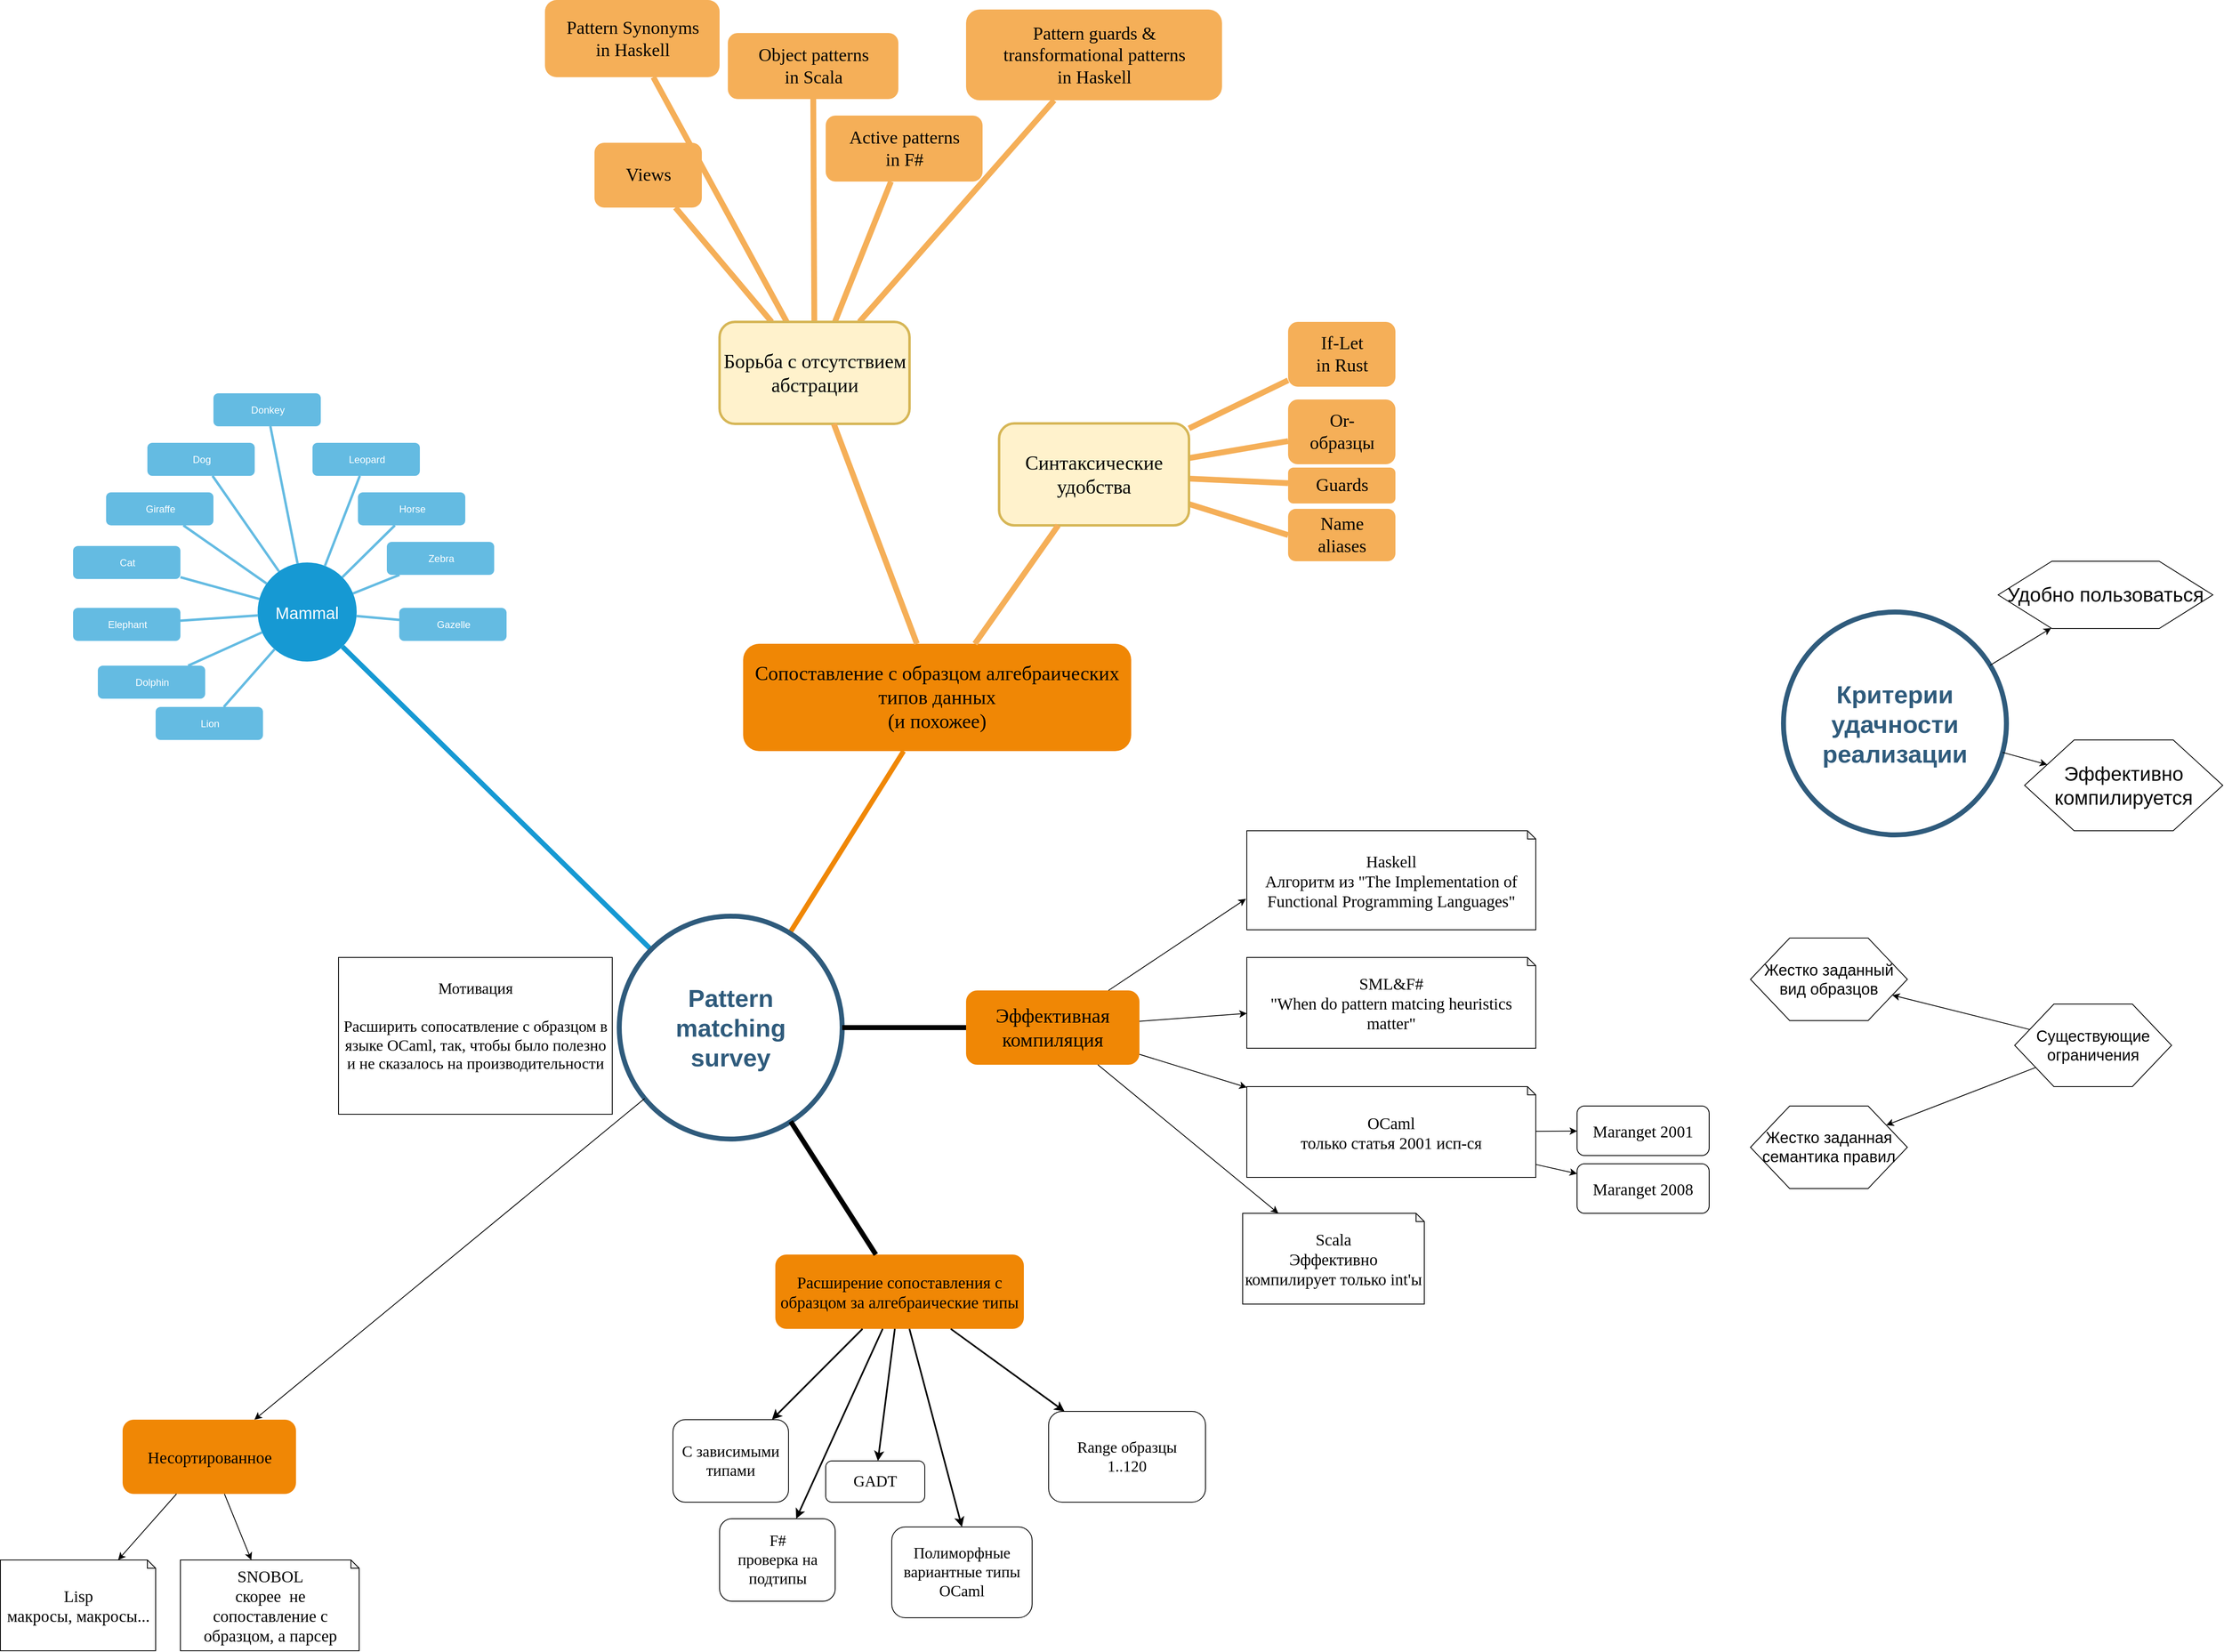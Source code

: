 <mxfile version="12.8.5" type="github">
  <diagram id="6a731a19-8d31-9384-78a2-239565b7b9f0" name="Page-1">
    <mxGraphModel dx="1177" dy="1851" grid="1" gridSize="10" guides="1" tooltips="1" connect="1" arrows="1" fold="1" page="1" pageScale="1" pageWidth="1169" pageHeight="827" background="#ffffff" math="0" shadow="0">
      <root>
        <mxCell id="0" />
        <mxCell id="1" parent="0" />
        <mxCell id="1350" value="Mammal" style="ellipse;whiteSpace=wrap;html=1;shadow=0;fontFamily=Helvetica;fontSize=20;fontColor=#FFFFFF;align=center;strokeWidth=3;fillColor=#1699D3;strokeColor=none;" parent="1" vertex="1">
          <mxGeometry x="542" y="291.5" width="120" height="120" as="geometry" />
        </mxCell>
        <mxCell id="1351" value="&lt;div style=&quot;font-size: 24px&quot;&gt;Сопоставление с образцом алгебраических типов данных&lt;br&gt;(и похожее)&lt;br&gt;&lt;/div&gt;" style="rounded=1;whiteSpace=wrap;html=1;shadow=0;fontFamily=Comic Sans MS;fontSize=24;fontColor=#000000;align=center;strokeWidth=3;fillColor=#F08705;strokeColor=none;gradientColor=none;" parent="1" vertex="1">
          <mxGeometry x="1130" y="390" width="470" height="130" as="geometry" />
        </mxCell>
        <mxCell id="1358" value="Dolphin" style="rounded=1;fillColor=#64BBE2;strokeColor=none;strokeWidth=3;shadow=0;html=1;fontColor=#FFFFFF;" parent="1" vertex="1">
          <mxGeometry x="348.5" y="416.5" width="130" height="40" as="geometry" />
        </mxCell>
        <mxCell id="1359" style="endArrow=none;strokeWidth=6;strokeColor=#1699D3;html=1;" parent="1" source="1515" target="1350" edge="1">
          <mxGeometry relative="1" as="geometry" />
        </mxCell>
        <mxCell id="1360" style="endArrow=none;strokeWidth=6;strokeColor=#f08705;html=1;" parent="1" source="1515" target="1351" edge="1">
          <mxGeometry relative="1" as="geometry" />
        </mxCell>
        <mxCell id="1367" value="Lion" style="rounded=1;fillColor=#64BBE2;strokeColor=none;strokeWidth=3;shadow=0;html=1;fontColor=#FFFFFF;" parent="1" vertex="1">
          <mxGeometry x="418.5" y="466.5" width="130" height="40" as="geometry" />
        </mxCell>
        <mxCell id="1368" value="Elephant" style="rounded=1;fillColor=#64BBE2;strokeColor=none;strokeWidth=3;shadow=0;html=1;fontColor=#FFFFFF;" parent="1" vertex="1">
          <mxGeometry x="318.5" y="346.5" width="130" height="40" as="geometry" />
        </mxCell>
        <mxCell id="1369" value="Cat" style="rounded=1;fillColor=#64BBE2;strokeColor=none;strokeWidth=3;shadow=0;html=1;fontColor=#FFFFFF;" parent="1" vertex="1">
          <mxGeometry x="318.5" y="271.5" width="130" height="40" as="geometry" />
        </mxCell>
        <mxCell id="1370" value="Giraffe" style="rounded=1;fillColor=#64BBE2;strokeColor=none;strokeWidth=3;shadow=0;html=1;fontColor=#FFFFFF;" parent="1" vertex="1">
          <mxGeometry x="358.5" y="206.5" width="130" height="40" as="geometry" />
        </mxCell>
        <mxCell id="1371" value="Dog" style="rounded=1;fillColor=#64BBE2;strokeColor=none;strokeWidth=3;shadow=0;html=1;fontColor=#FFFFFF;" parent="1" vertex="1">
          <mxGeometry x="408.5" y="146.5" width="130" height="40" as="geometry" />
        </mxCell>
        <mxCell id="1372" value="Donkey" style="rounded=1;fillColor=#64BBE2;strokeColor=none;strokeWidth=3;shadow=0;html=1;fontColor=#FFFFFF;" parent="1" vertex="1">
          <mxGeometry x="488.5" y="86.5" width="130" height="40" as="geometry" />
        </mxCell>
        <mxCell id="1373" value="Leopard" style="rounded=1;fillColor=#64BBE2;strokeColor=none;strokeWidth=3;shadow=0;html=1;fontColor=#FFFFFF;" parent="1" vertex="1">
          <mxGeometry x="608.5" y="146.5" width="130" height="40" as="geometry" />
        </mxCell>
        <mxCell id="1374" value="Horse" style="rounded=1;fillColor=#64BBE2;strokeColor=none;strokeWidth=3;shadow=0;html=1;fontColor=#FFFFFF;" parent="1" vertex="1">
          <mxGeometry x="663.5" y="206.5" width="130" height="40" as="geometry" />
        </mxCell>
        <mxCell id="1375" value="Zebra" style="rounded=1;fillColor=#64BBE2;strokeColor=none;strokeWidth=3;shadow=0;html=1;fontColor=#FFFFFF;" parent="1" vertex="1">
          <mxGeometry x="698.5" y="266.5" width="130" height="40" as="geometry" />
        </mxCell>
        <mxCell id="1376" value="Gazelle" style="rounded=1;fillColor=#64BBE2;strokeColor=none;strokeWidth=3;shadow=0;html=1;fontColor=#FFFFFF;" parent="1" vertex="1">
          <mxGeometry x="713.5" y="346.5" width="130" height="40" as="geometry" />
        </mxCell>
        <mxCell id="1377" value="" style="edgeStyle=none;endArrow=none;strokeWidth=3;strokeColor=#64BBE2;html=1;" parent="1" source="1350" target="1376" edge="1">
          <mxGeometry x="-221.5" y="56.5" width="100" height="100" as="geometry">
            <mxPoint x="-221.5" y="156.5" as="sourcePoint" />
            <mxPoint x="-121.5" y="56.5" as="targetPoint" />
          </mxGeometry>
        </mxCell>
        <mxCell id="1378" value="" style="edgeStyle=none;endArrow=none;strokeWidth=3;strokeColor=#64BBE2;html=1;" parent="1" source="1350" target="1367" edge="1">
          <mxGeometry x="-221.5" y="56.5" width="100" height="100" as="geometry">
            <mxPoint x="-221.5" y="156.5" as="sourcePoint" />
            <mxPoint x="-121.5" y="56.5" as="targetPoint" />
          </mxGeometry>
        </mxCell>
        <mxCell id="1379" value="" style="edgeStyle=none;endArrow=none;strokeWidth=3;strokeColor=#64BBE2;html=1;" parent="1" source="1350" target="1358" edge="1">
          <mxGeometry x="-221.5" y="56.5" width="100" height="100" as="geometry">
            <mxPoint x="-221.5" y="156.5" as="sourcePoint" />
            <mxPoint x="-121.5" y="56.5" as="targetPoint" />
          </mxGeometry>
        </mxCell>
        <mxCell id="1380" value="" style="edgeStyle=none;endArrow=none;strokeWidth=3;strokeColor=#64BBE2;html=1;" parent="1" source="1350" target="1368" edge="1">
          <mxGeometry x="-221.5" y="56.5" width="100" height="100" as="geometry">
            <mxPoint x="-221.5" y="156.5" as="sourcePoint" />
            <mxPoint x="-121.5" y="56.5" as="targetPoint" />
          </mxGeometry>
        </mxCell>
        <mxCell id="1381" value="" style="edgeStyle=none;endArrow=none;strokeWidth=3;strokeColor=#64BBE2;html=1;" parent="1" source="1350" target="1369" edge="1">
          <mxGeometry x="-221.5" y="56.5" width="100" height="100" as="geometry">
            <mxPoint x="-221.5" y="156.5" as="sourcePoint" />
            <mxPoint x="-121.5" y="56.5" as="targetPoint" />
          </mxGeometry>
        </mxCell>
        <mxCell id="1382" value="" style="edgeStyle=none;endArrow=none;strokeWidth=3;strokeColor=#64BBE2;html=1;" parent="1" source="1350" target="1370" edge="1">
          <mxGeometry x="-221.5" y="56.5" width="100" height="100" as="geometry">
            <mxPoint x="-221.5" y="156.5" as="sourcePoint" />
            <mxPoint x="-121.5" y="56.5" as="targetPoint" />
          </mxGeometry>
        </mxCell>
        <mxCell id="1383" value="" style="edgeStyle=none;endArrow=none;strokeWidth=3;strokeColor=#64BBE2;html=1;" parent="1" source="1350" target="1371" edge="1">
          <mxGeometry x="-221.5" y="56.5" width="100" height="100" as="geometry">
            <mxPoint x="-221.5" y="156.5" as="sourcePoint" />
            <mxPoint x="-121.5" y="56.5" as="targetPoint" />
          </mxGeometry>
        </mxCell>
        <mxCell id="1384" value="" style="edgeStyle=none;endArrow=none;strokeWidth=3;strokeColor=#64BBE2;html=1;" parent="1" source="1350" target="1372" edge="1">
          <mxGeometry x="-221.5" y="56.5" width="100" height="100" as="geometry">
            <mxPoint x="-221.5" y="156.5" as="sourcePoint" />
            <mxPoint x="-121.5" y="56.5" as="targetPoint" />
          </mxGeometry>
        </mxCell>
        <mxCell id="1385" value="" style="edgeStyle=none;endArrow=none;strokeWidth=3;strokeColor=#64BBE2;html=1;" parent="1" source="1350" target="1373" edge="1">
          <mxGeometry x="-221.5" y="56.5" width="100" height="100" as="geometry">
            <mxPoint x="-221.5" y="156.5" as="sourcePoint" />
            <mxPoint x="-121.5" y="56.5" as="targetPoint" />
          </mxGeometry>
        </mxCell>
        <mxCell id="1386" value="" style="edgeStyle=none;endArrow=none;strokeWidth=3;strokeColor=#64BBE2;html=1;" parent="1" source="1350" target="1374" edge="1">
          <mxGeometry x="-221.5" y="56.5" width="100" height="100" as="geometry">
            <mxPoint x="-221.5" y="156.5" as="sourcePoint" />
            <mxPoint x="-121.5" y="56.5" as="targetPoint" />
          </mxGeometry>
        </mxCell>
        <mxCell id="1387" value="" style="edgeStyle=none;endArrow=none;strokeWidth=3;strokeColor=#64BBE2;html=1;" parent="1" source="1350" target="1375" edge="1">
          <mxGeometry x="-221.5" y="56.5" width="100" height="100" as="geometry">
            <mxPoint x="-221.5" y="156.5" as="sourcePoint" />
            <mxPoint x="-121.5" y="56.5" as="targetPoint" />
          </mxGeometry>
        </mxCell>
        <mxCell id="1393" value="&lt;div&gt;Pattern guards &amp;amp; &lt;br&gt;transformational patterns&lt;/div&gt;&lt;div&gt;in Haskell&lt;/div&gt;" style="rounded=1;fillColor=#f5af58;strokeColor=none;strokeWidth=7;shadow=0;html=1;fontColor=#000000;fontSize=22;fontFamily=Comic Sans MS;" parent="1" vertex="1">
          <mxGeometry x="1400" y="-378.5" width="310" height="110" as="geometry" />
        </mxCell>
        <mxCell id="1394" value="Views" style="rounded=1;fillColor=#f5af58;strokeColor=none;strokeWidth=7;shadow=0;html=1;fontColor=#000000;fontSize=22;fontFamily=Comic Sans MS;" parent="1" vertex="1">
          <mxGeometry x="950" y="-217" width="130" height="78.5" as="geometry" />
        </mxCell>
        <mxCell id="1402" value="" style="edgeStyle=none;endArrow=none;strokeWidth=7;strokeColor=#F5AF58;html=1;fontSize=22;fontFamily=Comic Sans MS;" parent="1" source="H8tN7Wo9xz4285fO-3Jg-1550" target="8fD-62BuHi758IAnA8GY-1560" edge="1">
          <mxGeometry x="3.5" y="21.5" width="100" height="100" as="geometry">
            <mxPoint x="3.5" y="121.5" as="sourcePoint" />
            <mxPoint x="1016.177" y="241.5" as="targetPoint" />
          </mxGeometry>
        </mxCell>
        <mxCell id="1403" value="" style="edgeStyle=none;endArrow=none;strokeWidth=7;strokeColor=#F5AF58;html=1;fontSize=22;fontFamily=Comic Sans MS;" parent="1" source="H8tN7Wo9xz4285fO-3Jg-1550" target="8fD-62BuHi758IAnA8GY-1559" edge="1">
          <mxGeometry x="3.5" y="21.5" width="100" height="100" as="geometry">
            <mxPoint x="3.5" y="121.5" as="sourcePoint" />
            <mxPoint x="1046.771" y="181.5" as="targetPoint" />
          </mxGeometry>
        </mxCell>
        <mxCell id="1404" value="" style="edgeStyle=none;endArrow=none;strokeWidth=7;strokeColor=#F5AF58;html=1;fontSize=22;fontFamily=Comic Sans MS;" parent="1" source="H8tN7Wo9xz4285fO-3Jg-1550" target="8fD-62BuHi758IAnA8GY-1558" edge="1">
          <mxGeometry x="3.5" y="21.5" width="100" height="100" as="geometry">
            <mxPoint x="3.5" y="121.5" as="sourcePoint" />
            <mxPoint x="1108.861" y="121.5" as="targetPoint" />
          </mxGeometry>
        </mxCell>
        <mxCell id="1405" value="" style="edgeStyle=none;endArrow=none;strokeWidth=7;strokeColor=#F5AF58;html=1;fontSize=22;fontFamily=Comic Sans MS;" parent="1" source="H8tN7Wo9xz4285fO-3Jg-1550" target="1393" edge="1">
          <mxGeometry x="3.5" y="21.5" width="100" height="100" as="geometry">
            <mxPoint x="3.5" y="121.5" as="sourcePoint" />
            <mxPoint x="103.5" y="21.5" as="targetPoint" />
          </mxGeometry>
        </mxCell>
        <mxCell id="1406" value="" style="edgeStyle=none;endArrow=none;strokeWidth=7;strokeColor=#F5AF58;html=1;fontSize=22;fontFamily=Comic Sans MS;" parent="1" source="H8tN7Wo9xz4285fO-3Jg-1550" target="1394" edge="1">
          <mxGeometry x="3.5" y="21.5" width="100" height="100" as="geometry">
            <mxPoint x="3.5" y="121.5" as="sourcePoint" />
            <mxPoint x="103.5" y="21.5" as="targetPoint" />
          </mxGeometry>
        </mxCell>
        <mxCell id="1515" value="Pattern &lt;br&gt;matching &lt;br&gt;&lt;div&gt;survey&lt;/div&gt;" style="ellipse;whiteSpace=wrap;html=1;shadow=0;fontFamily=Helvetica;fontSize=30;fontColor=#2F5B7C;align=center;strokeColor=#2F5B7C;strokeWidth=6;fillColor=#FFFFFF;fontStyle=1;gradientColor=none;" parent="1" vertex="1">
          <mxGeometry x="980" y="720" width="270" height="270" as="geometry" />
        </mxCell>
        <mxCell id="8fD-62BuHi758IAnA8GY-1542" value="&lt;div style=&quot;font-size: 19px;&quot;&gt;Мотивация&lt;/div&gt;&lt;div style=&quot;font-size: 19px;&quot;&gt;&lt;br style=&quot;font-size: 19px;&quot;&gt;Расширить сопосатвление с образцом в языке OCaml, так, чтобы было полезно и не сказалось на производительности&lt;/div&gt;&lt;div style=&quot;font-size: 19px;&quot;&gt;&lt;br style=&quot;font-size: 19px;&quot;&gt;&lt;/div&gt;" style="rounded=0;whiteSpace=wrap;html=1;fontSize=19;fontFamily=Comic Sans MS;" parent="1" vertex="1">
          <mxGeometry x="640" y="770" width="331.5" height="190" as="geometry" />
        </mxCell>
        <mxCell id="8fD-62BuHi758IAnA8GY-1543" value="&lt;div style=&quot;font-size: 24px&quot;&gt;Эффективная&lt;br style=&quot;font-size: 24px&quot;&gt; компиляция&lt;/div&gt;" style="rounded=1;whiteSpace=wrap;html=1;shadow=0;fontFamily=Comic Sans MS;fontSize=20;fontColor=#000000;align=center;strokeWidth=3;fillColor=#F08705;strokeColor=none;gradientColor=none;rounded=1;" parent="1" vertex="1">
          <mxGeometry x="1400" y="810" width="210" height="90" as="geometry" />
        </mxCell>
        <mxCell id="8fD-62BuHi758IAnA8GY-1544" value="&lt;div&gt;Расширение сопоставления с образцом за алгебраические типы&lt;/div&gt;" style="rounded=1;whiteSpace=wrap;html=1;shadow=0;fontFamily=Comic Sans MS;fontSize=20;fontColor=#000000;align=center;strokeWidth=3;fillColor=#F08705;strokeColor=none;gradientColor=none;" parent="1" vertex="1">
          <mxGeometry x="1169" y="1130" width="301" height="90" as="geometry" />
        </mxCell>
        <mxCell id="8fD-62BuHi758IAnA8GY-1545" style="endArrow=none;strokeWidth=6;strokeColor=#000000;html=1;" parent="1" source="1515" target="8fD-62BuHi758IAnA8GY-1544" edge="1">
          <mxGeometry relative="1" as="geometry">
            <mxPoint x="1159.277" y="697.458" as="sourcePoint" />
            <mxPoint x="1237.621" y="516.481" as="targetPoint" />
          </mxGeometry>
        </mxCell>
        <mxCell id="8fD-62BuHi758IAnA8GY-1546" value="" style="html=1;strokeColor=#000000;fontSize=19;fontColor=#000000;strokeWidth=6;endArrow=none;endFill=0;" parent="1" source="1515" target="8fD-62BuHi758IAnA8GY-1543" edge="1">
          <mxGeometry width="50" height="50" relative="1" as="geometry">
            <mxPoint x="1480" y="720" as="sourcePoint" />
            <mxPoint x="1530" y="670" as="targetPoint" />
          </mxGeometry>
        </mxCell>
        <mxCell id="8fD-62BuHi758IAnA8GY-1547" value="Range образцы&lt;br&gt;1..120" style="rounded=1;whiteSpace=wrap;html=1;fontSize=19;fontColor=#000000;fontFamily=Comic Sans MS;" parent="1" vertex="1">
          <mxGeometry x="1500" y="1320" width="190" height="110" as="geometry" />
        </mxCell>
        <mxCell id="8fD-62BuHi758IAnA8GY-1552" value="&lt;div&gt;Полиморфные вариантные типы OCaml&lt;/div&gt;" style="rounded=1;whiteSpace=wrap;html=1;fontSize=19;fontColor=#000000;fontFamily=Comic Sans MS;" parent="1" vertex="1">
          <mxGeometry x="1310" y="1460" width="170" height="110" as="geometry" />
        </mxCell>
        <mxCell id="8fD-62BuHi758IAnA8GY-1553" value="GADT" style="rounded=1;whiteSpace=wrap;html=1;fontSize=19;fontColor=#000000;fontFamily=Comic Sans MS;" parent="1" vertex="1">
          <mxGeometry x="1230" y="1380" width="120" height="50" as="geometry" />
        </mxCell>
        <mxCell id="8fD-62BuHi758IAnA8GY-1554" value="&lt;div&gt;Критерии удачности реализации&lt;/div&gt;" style="ellipse;whiteSpace=wrap;html=1;shadow=0;fontFamily=Helvetica;fontSize=30;fontColor=#2F5B7C;align=center;strokeColor=#2F5B7C;strokeWidth=6;fillColor=#FFFFFF;fontStyle=1;gradientColor=none;" parent="1" vertex="1">
          <mxGeometry x="2390" y="351.5" width="270" height="270" as="geometry" />
        </mxCell>
        <mxCell id="8fD-62BuHi758IAnA8GY-1555" value="&lt;div style=&quot;font-size: 24px;&quot;&gt;Удобно пользоваться&lt;/div&gt;" style="shape=hexagon;perimeter=hexagonPerimeter2;whiteSpace=wrap;html=1;fontSize=24;fontColor=#000000;" parent="1" vertex="1">
          <mxGeometry x="2650" y="290" width="260" height="81.5" as="geometry" />
        </mxCell>
        <mxCell id="8fD-62BuHi758IAnA8GY-1556" value="&lt;div style=&quot;font-size: 24px;&quot;&gt;Эффективно компилируется&lt;/div&gt;" style="shape=hexagon;perimeter=hexagonPerimeter2;whiteSpace=wrap;html=1;fontSize=24;fontColor=#000000;horizontal=1;" parent="1" vertex="1">
          <mxGeometry x="2682" y="506.5" width="240" height="110" as="geometry" />
        </mxCell>
        <UserObject label="&lt;div&gt;Object patterns &lt;br&gt;&lt;/div&gt;&lt;div&gt;in Scala&lt;br&gt;&lt;/div&gt;" link="https://infoscience.epfl.ch/record/98468/files/MatchingObjectsWithPatterns-TR.pdf" id="8fD-62BuHi758IAnA8GY-1558">
          <mxCell style="rounded=1;fillColor=#f5af58;strokeColor=none;strokeWidth=7;shadow=0;html=1;fontColor=#000000;fontSize=22;fontFamily=Comic Sans MS;" parent="1" vertex="1">
            <mxGeometry x="1111.5" y="-350" width="206.5" height="80" as="geometry" />
          </mxCell>
        </UserObject>
        <mxCell id="8fD-62BuHi758IAnA8GY-1559" value="Active patterns &lt;br&gt;&lt;div&gt;in F#&lt;br&gt;&lt;/div&gt;" style="rounded=1;fillColor=#f5af58;strokeColor=none;strokeWidth=7;shadow=0;html=1;fontColor=#000000;fontSize=22;fontFamily=Comic Sans MS;" parent="1" vertex="1">
          <mxGeometry x="1230" y="-250" width="190" height="80" as="geometry" />
        </mxCell>
        <mxCell id="8fD-62BuHi758IAnA8GY-1560" value="Pattern Synonyms&lt;br&gt;&lt;div&gt;in Haskell&lt;/div&gt;" style="rounded=1;fillColor=#f5af58;strokeColor=none;strokeWidth=7;shadow=0;html=1;fontColor=#000000;fontSize=22;fontFamily=Comic Sans MS;" parent="1" vertex="1">
          <mxGeometry x="890" y="-390" width="211.5" height="93.5" as="geometry" />
        </mxCell>
        <mxCell id="bMdo5Hn-U5GAJIpTpXzk-1515" value="Жестко заданный вид образцов" style="shape=hexagon;perimeter=hexagonPerimeter2;whiteSpace=wrap;html=1;fontSize=19;fontColor=#000000;" parent="1" vertex="1">
          <mxGeometry x="2350" y="746.5" width="190" height="100" as="geometry" />
        </mxCell>
        <mxCell id="bMdo5Hn-U5GAJIpTpXzk-1516" value="Жестко заданная семантика правил" style="shape=hexagon;perimeter=hexagonPerimeter2;whiteSpace=wrap;html=1;fontSize=19;fontColor=#000000;" parent="1" vertex="1">
          <mxGeometry x="2350" y="950" width="190" height="100" as="geometry" />
        </mxCell>
        <mxCell id="bMdo5Hn-U5GAJIpTpXzk-1517" value="" style="endArrow=classic;html=1;" parent="1" source="8fD-62BuHi758IAnA8GY-1554" target="8fD-62BuHi758IAnA8GY-1555" edge="1">
          <mxGeometry width="50" height="50" relative="1" as="geometry">
            <mxPoint x="2350" y="510" as="sourcePoint" />
            <mxPoint x="2400" y="460" as="targetPoint" />
          </mxGeometry>
        </mxCell>
        <mxCell id="bMdo5Hn-U5GAJIpTpXzk-1518" value="" style="endArrow=classic;html=1;" parent="1" source="8fD-62BuHi758IAnA8GY-1554" target="8fD-62BuHi758IAnA8GY-1556" edge="1">
          <mxGeometry width="50" height="50" relative="1" as="geometry">
            <mxPoint x="2571.241" y="446.348" as="sourcePoint" />
            <mxPoint x="2704.194" y="367.493" as="targetPoint" />
          </mxGeometry>
        </mxCell>
        <mxCell id="bMdo5Hn-U5GAJIpTpXzk-1519" value="" style="endArrow=classic;html=1;" parent="1" source="bMdo5Hn-U5GAJIpTpXzk-1521" target="bMdo5Hn-U5GAJIpTpXzk-1515" edge="1">
          <mxGeometry width="50" height="50" relative="1" as="geometry">
            <mxPoint x="1951.241" y="1066.348" as="sourcePoint" />
            <mxPoint x="2084.194" y="987.493" as="targetPoint" />
          </mxGeometry>
        </mxCell>
        <mxCell id="bMdo5Hn-U5GAJIpTpXzk-1520" value="" style="endArrow=classic;html=1;" parent="1" source="bMdo5Hn-U5GAJIpTpXzk-1521" target="bMdo5Hn-U5GAJIpTpXzk-1516" edge="1">
          <mxGeometry width="50" height="50" relative="1" as="geometry">
            <mxPoint x="2213.06" y="923.142" as="sourcePoint" />
            <mxPoint x="2376.94" y="854.858" as="targetPoint" />
          </mxGeometry>
        </mxCell>
        <mxCell id="bMdo5Hn-U5GAJIpTpXzk-1521" value="&lt;div&gt;Существующие&lt;br&gt;&lt;/div&gt;&lt;div&gt;ограничения&lt;br&gt;&lt;/div&gt;" style="shape=hexagon;perimeter=hexagonPerimeter2;whiteSpace=wrap;html=1;fontSize=19;fontColor=#000000;" parent="1" vertex="1">
          <mxGeometry x="2670" y="826.5" width="190" height="100" as="geometry" />
        </mxCell>
        <mxCell id="bMdo5Hn-U5GAJIpTpXzk-1522" value="" style="endArrow=classic;html=1;fontSize=24;horizontal=1;strokeWidth=2;" parent="1" source="8fD-62BuHi758IAnA8GY-1544" target="8fD-62BuHi758IAnA8GY-1553" edge="1">
          <mxGeometry width="50" height="50" relative="1" as="geometry">
            <mxPoint x="1720" y="1300" as="sourcePoint" />
            <mxPoint x="1770" y="1250" as="targetPoint" />
          </mxGeometry>
        </mxCell>
        <mxCell id="bMdo5Hn-U5GAJIpTpXzk-1523" value="" style="endArrow=classic;html=1;strokeWidth=2;fontSize=24;entryX=0.5;entryY=0;entryDx=0;entryDy=0;" parent="1" source="8fD-62BuHi758IAnA8GY-1544" target="8fD-62BuHi758IAnA8GY-1552" edge="1">
          <mxGeometry width="50" height="50" relative="1" as="geometry">
            <mxPoint x="1720" y="1300" as="sourcePoint" />
            <mxPoint x="1770" y="1250" as="targetPoint" />
          </mxGeometry>
        </mxCell>
        <UserObject label="Haskell&lt;br style=&quot;font-size: 20px;&quot;&gt;Алгоритм из &lt;span class=&quot;pl-c&quot; style=&quot;font-size: 20px;&quot;&gt;&quot;The Implementation of Functional Programming Languages&quot;&lt;/span&gt;" link="https://github.com/ghc/ghc/blob/master/compiler/deSugar/Match.hs" id="H8tN7Wo9xz4285fO-3Jg-1515">
          <mxCell style="shape=note;whiteSpace=wrap;html=1;backgroundOutline=1;darkOpacity=0.05;size=10;fontSize=20;fontFamily=Comic Sans MS;" vertex="1" parent="1">
            <mxGeometry x="1740" y="616.5" width="350" height="120" as="geometry" />
          </mxCell>
        </UserObject>
        <UserObject label="SML&amp;amp;F#&lt;br style=&quot;font-size: 20px;&quot;&gt;&lt;div style=&quot;font-size: 20px;&quot;&gt;&quot;When do pattern matcing heuristics matter&quot;&lt;/div&gt;" link="https://api.semanticscholar.org/CorpusID:4491805" id="H8tN7Wo9xz4285fO-3Jg-1517">
          <mxCell style="shape=note;whiteSpace=wrap;html=1;backgroundOutline=1;darkOpacity=0.05;size=10;fontSize=20;fontFamily=Comic Sans MS;" vertex="1" parent="1">
            <mxGeometry x="1740" y="770" width="350" height="110" as="geometry" />
          </mxCell>
        </UserObject>
        <UserObject label="OCaml&lt;br&gt;только статья 2001 исп-ся" link="https://api.semanticscholar.org/CorpusID:4491805" id="H8tN7Wo9xz4285fO-3Jg-1518">
          <mxCell style="shape=note;whiteSpace=wrap;html=1;backgroundOutline=1;darkOpacity=0.05;size=10;fontSize=20;fontFamily=Comic Sans MS;" vertex="1" parent="1">
            <mxGeometry x="1740" y="926.5" width="350" height="110" as="geometry" />
          </mxCell>
        </UserObject>
        <mxCell id="H8tN7Wo9xz4285fO-3Jg-1519" value="Maranget 2001" style="rounded=1;whiteSpace=wrap;html=1;fontFamily=Comic Sans MS;fontSize=20;align=center;" vertex="1" parent="1">
          <mxGeometry x="2140" y="950" width="160" height="60" as="geometry" />
        </mxCell>
        <mxCell id="H8tN7Wo9xz4285fO-3Jg-1520" value="Maranget 2008" style="rounded=1;whiteSpace=wrap;html=1;fontFamily=Comic Sans MS;fontSize=20;align=center;" vertex="1" parent="1">
          <mxGeometry x="2140" y="1020" width="160" height="60" as="geometry" />
        </mxCell>
        <mxCell id="H8tN7Wo9xz4285fO-3Jg-1521" value="" style="endArrow=classic;html=1;fontFamily=Comic Sans MS;fontSize=20;" edge="1" parent="1" source="8fD-62BuHi758IAnA8GY-1543" target="H8tN7Wo9xz4285fO-3Jg-1517">
          <mxGeometry width="50" height="50" relative="1" as="geometry">
            <mxPoint x="1910" y="720" as="sourcePoint" />
            <mxPoint x="1960" y="670" as="targetPoint" />
          </mxGeometry>
        </mxCell>
        <mxCell id="H8tN7Wo9xz4285fO-3Jg-1522" value="" style="endArrow=classic;html=1;fontFamily=Comic Sans MS;fontSize=20;entryX=-0.003;entryY=0.688;entryDx=0;entryDy=0;entryPerimeter=0;" edge="1" parent="1" source="8fD-62BuHi758IAnA8GY-1543" target="H8tN7Wo9xz4285fO-3Jg-1515">
          <mxGeometry width="50" height="50" relative="1" as="geometry">
            <mxPoint x="1910" y="720" as="sourcePoint" />
            <mxPoint x="1960" y="670" as="targetPoint" />
          </mxGeometry>
        </mxCell>
        <mxCell id="H8tN7Wo9xz4285fO-3Jg-1523" value="" style="endArrow=classic;html=1;fontFamily=Comic Sans MS;fontSize=20;" edge="1" parent="1" source="8fD-62BuHi758IAnA8GY-1543" target="H8tN7Wo9xz4285fO-3Jg-1518">
          <mxGeometry width="50" height="50" relative="1" as="geometry">
            <mxPoint x="1668.718" y="855.193" as="sourcePoint" />
            <mxPoint x="1750" y="848.636" as="targetPoint" />
          </mxGeometry>
        </mxCell>
        <mxCell id="H8tN7Wo9xz4285fO-3Jg-1525" value="" style="endArrow=classic;html=1;fontFamily=Comic Sans MS;fontSize=20;" edge="1" parent="1" source="H8tN7Wo9xz4285fO-3Jg-1518" target="H8tN7Wo9xz4285fO-3Jg-1519">
          <mxGeometry width="50" height="50" relative="1" as="geometry">
            <mxPoint x="1910" y="720" as="sourcePoint" />
            <mxPoint x="1960" y="670" as="targetPoint" />
          </mxGeometry>
        </mxCell>
        <mxCell id="H8tN7Wo9xz4285fO-3Jg-1526" value="" style="endArrow=classic;html=1;fontFamily=Comic Sans MS;fontSize=20;" edge="1" parent="1" source="H8tN7Wo9xz4285fO-3Jg-1518" target="H8tN7Wo9xz4285fO-3Jg-1520">
          <mxGeometry width="50" height="50" relative="1" as="geometry">
            <mxPoint x="2114" y="1007.938" as="sourcePoint" />
            <mxPoint x="2150" y="1002.371" as="targetPoint" />
          </mxGeometry>
        </mxCell>
        <UserObject label="Lisp&lt;br&gt;макросы, макросы..." id="H8tN7Wo9xz4285fO-3Jg-1527">
          <mxCell style="shape=note;whiteSpace=wrap;html=1;backgroundOutline=1;darkOpacity=0.05;size=10;fontSize=20;fontFamily=Comic Sans MS;" vertex="1" parent="1">
            <mxGeometry x="230.5" y="1500" width="188" height="110" as="geometry" />
          </mxCell>
        </UserObject>
        <mxCell id="H8tN7Wo9xz4285fO-3Jg-1529" value="F#&lt;br&gt;проверка на &lt;br&gt;подтипы" style="rounded=1;whiteSpace=wrap;html=1;fontSize=19;fontColor=#000000;fontFamily=Comic Sans MS;" vertex="1" parent="1">
          <mxGeometry x="1101.5" y="1450" width="140" height="100" as="geometry" />
        </mxCell>
        <mxCell id="H8tN7Wo9xz4285fO-3Jg-1530" value="Or-&lt;br&gt;образцы" style="rounded=1;fillColor=#f5af58;strokeColor=none;strokeWidth=7;shadow=0;html=1;fontColor=#000000;fontSize=22;fontFamily=Comic Sans MS;" vertex="1" parent="1">
          <mxGeometry x="1790" y="94" width="130" height="78.5" as="geometry" />
        </mxCell>
        <mxCell id="H8tN7Wo9xz4285fO-3Jg-1531" value="" style="edgeStyle=none;endArrow=none;strokeWidth=7;strokeColor=#F5AF58;html=1;fontSize=22;fontFamily=Comic Sans MS;" edge="1" parent="1" source="H8tN7Wo9xz4285fO-3Jg-1551" target="H8tN7Wo9xz4285fO-3Jg-1530">
          <mxGeometry x="13.5" y="31.5" width="100" height="100" as="geometry">
            <mxPoint x="1513.02" y="400" as="sourcePoint" />
            <mxPoint x="1680" y="321.361" as="targetPoint" />
          </mxGeometry>
        </mxCell>
        <mxCell id="H8tN7Wo9xz4285fO-3Jg-1532" value="" style="endArrow=classic;html=1;strokeWidth=2;fontSize=24;" edge="1" parent="1" source="8fD-62BuHi758IAnA8GY-1544" target="8fD-62BuHi758IAnA8GY-1547">
          <mxGeometry width="50" height="50" relative="1" as="geometry">
            <mxPoint x="1326.898" y="1230" as="sourcePoint" />
            <mxPoint x="1405" y="1470" as="targetPoint" />
          </mxGeometry>
        </mxCell>
        <mxCell id="H8tN7Wo9xz4285fO-3Jg-1533" value="" style="endArrow=classic;html=1;fontSize=24;horizontal=1;strokeWidth=2;" edge="1" parent="1" source="8fD-62BuHi758IAnA8GY-1544" target="H8tN7Wo9xz4285fO-3Jg-1529">
          <mxGeometry width="50" height="50" relative="1" as="geometry">
            <mxPoint x="1295.854" y="1230" as="sourcePoint" />
            <mxPoint x="1271.951" y="1330" as="targetPoint" />
          </mxGeometry>
        </mxCell>
        <mxCell id="H8tN7Wo9xz4285fO-3Jg-1534" value="" style="endArrow=classic;html=1;fontFamily=Comic Sans MS;fontSize=20;" edge="1" parent="1" source="1515" target="H8tN7Wo9xz4285fO-3Jg-1535">
          <mxGeometry width="50" height="50" relative="1" as="geometry">
            <mxPoint x="1620" y="897.396" as="sourcePoint" />
            <mxPoint x="1750" y="937.506" as="targetPoint" />
          </mxGeometry>
        </mxCell>
        <mxCell id="H8tN7Wo9xz4285fO-3Jg-1535" value="Несортированное" style="rounded=1;whiteSpace=wrap;html=1;shadow=0;fontFamily=Comic Sans MS;fontSize=20;fontColor=#000000;align=center;strokeWidth=3;fillColor=#F08705;strokeColor=none;gradientColor=none;rounded=1;" vertex="1" parent="1">
          <mxGeometry x="378.5" y="1330" width="210" height="90" as="geometry" />
        </mxCell>
        <mxCell id="H8tN7Wo9xz4285fO-3Jg-1536" value="" style="endArrow=classic;html=1;fontFamily=Comic Sans MS;fontSize=20;" edge="1" parent="1" source="H8tN7Wo9xz4285fO-3Jg-1535" target="H8tN7Wo9xz4285fO-3Jg-1527">
          <mxGeometry width="50" height="50" relative="1" as="geometry">
            <mxPoint x="1037.689" y="967.965" as="sourcePoint" />
            <mxPoint x="710" y="1330" as="targetPoint" />
          </mxGeometry>
        </mxCell>
        <mxCell id="H8tN7Wo9xz4285fO-3Jg-1537" value="Guards" style="rounded=1;fillColor=#f5af58;strokeColor=none;strokeWidth=7;shadow=0;html=1;fontColor=#000000;fontSize=22;fontFamily=Comic Sans MS;" vertex="1" parent="1">
          <mxGeometry x="1790" y="176.5" width="130" height="43.5" as="geometry" />
        </mxCell>
        <mxCell id="H8tN7Wo9xz4285fO-3Jg-1538" value="&lt;div&gt;Name &lt;br&gt;aliases&lt;/div&gt;" style="rounded=1;fillColor=#f5af58;strokeColor=none;strokeWidth=7;shadow=0;html=1;fontColor=#000000;fontSize=22;fontFamily=Comic Sans MS;" vertex="1" parent="1">
          <mxGeometry x="1790" y="226.5" width="130" height="63.5" as="geometry" />
        </mxCell>
        <mxCell id="H8tN7Wo9xz4285fO-3Jg-1540" value="" style="edgeStyle=none;endArrow=none;strokeWidth=7;strokeColor=#F5AF58;html=1;fontSize=22;fontFamily=Comic Sans MS;" edge="1" parent="1" source="H8tN7Wo9xz4285fO-3Jg-1551" target="H8tN7Wo9xz4285fO-3Jg-1537">
          <mxGeometry x="23.5" y="41.5" width="100" height="100" as="geometry">
            <mxPoint x="1610" y="439.181" as="sourcePoint" />
            <mxPoint x="1690" y="430.391" as="targetPoint" />
          </mxGeometry>
        </mxCell>
        <mxCell id="H8tN7Wo9xz4285fO-3Jg-1541" value="" style="edgeStyle=none;endArrow=none;strokeWidth=7;strokeColor=#F5AF58;html=1;fontSize=22;fontFamily=Comic Sans MS;entryX=0;entryY=0.5;entryDx=0;entryDy=0;" edge="1" parent="1" source="H8tN7Wo9xz4285fO-3Jg-1551" target="H8tN7Wo9xz4285fO-3Jg-1538">
          <mxGeometry x="33.5" y="51.5" width="100" height="100" as="geometry">
            <mxPoint x="1610" y="479.378" as="sourcePoint" />
            <mxPoint x="1690" y="484.273" as="targetPoint" />
          </mxGeometry>
        </mxCell>
        <mxCell id="H8tN7Wo9xz4285fO-3Jg-1542" value="C зависимыми&lt;br&gt;типами" style="rounded=1;whiteSpace=wrap;html=1;fontSize=19;fontColor=#000000;fontFamily=Comic Sans MS;" vertex="1" parent="1">
          <mxGeometry x="1045" y="1330" width="140" height="100" as="geometry" />
        </mxCell>
        <mxCell id="H8tN7Wo9xz4285fO-3Jg-1543" value="" style="endArrow=classic;html=1;fontSize=24;horizontal=1;strokeWidth=2;" edge="1" parent="1" source="8fD-62BuHi758IAnA8GY-1544" target="H8tN7Wo9xz4285fO-3Jg-1542">
          <mxGeometry width="50" height="50" relative="1" as="geometry">
            <mxPoint x="1309.008" y="1230" as="sourcePoint" />
            <mxPoint x="1204.269" y="1460" as="targetPoint" />
          </mxGeometry>
        </mxCell>
        <mxCell id="H8tN7Wo9xz4285fO-3Jg-1544" value="If-Let&lt;br&gt;in Rust" style="rounded=1;fillColor=#f5af58;strokeColor=none;strokeWidth=7;shadow=0;html=1;fontColor=#000000;fontSize=22;fontFamily=Comic Sans MS;" vertex="1" parent="1">
          <mxGeometry x="1790" width="130" height="78.5" as="geometry" />
        </mxCell>
        <mxCell id="H8tN7Wo9xz4285fO-3Jg-1545" value="" style="edgeStyle=none;endArrow=none;strokeWidth=7;strokeColor=#F5AF58;html=1;fontSize=22;fontFamily=Comic Sans MS;" edge="1" parent="1" source="H8tN7Wo9xz4285fO-3Jg-1551" target="H8tN7Wo9xz4285fO-3Jg-1544">
          <mxGeometry x="23.5" y="41.5" width="100" height="100" as="geometry">
            <mxPoint x="1610" y="439.181" as="sourcePoint" />
            <mxPoint x="1690" y="430.391" as="targetPoint" />
          </mxGeometry>
        </mxCell>
        <UserObject label="Scala&lt;br&gt;Эффективно компилирует только int&#39;ы" link="https://api.semanticscholar.org/CorpusID:4491805" id="H8tN7Wo9xz4285fO-3Jg-1546">
          <mxCell style="shape=note;whiteSpace=wrap;html=1;backgroundOutline=1;darkOpacity=0.05;size=10;fontSize=20;fontFamily=Comic Sans MS;" vertex="1" parent="1">
            <mxGeometry x="1735" y="1080" width="220" height="110" as="geometry" />
          </mxCell>
        </UserObject>
        <mxCell id="H8tN7Wo9xz4285fO-3Jg-1547" value="" style="endArrow=classic;html=1;fontFamily=Comic Sans MS;fontSize=20;" edge="1" parent="1" source="8fD-62BuHi758IAnA8GY-1543" target="H8tN7Wo9xz4285fO-3Jg-1546">
          <mxGeometry width="50" height="50" relative="1" as="geometry">
            <mxPoint x="1620" y="897.396" as="sourcePoint" />
            <mxPoint x="1750" y="937.506" as="targetPoint" />
          </mxGeometry>
        </mxCell>
        <UserObject label="SNOBOL&lt;br&gt;скорее&amp;nbsp; не сопоставление с образцом, а парсер" link="http://snopy.sourceforge.net/user-guide.html" id="H8tN7Wo9xz4285fO-3Jg-1548">
          <mxCell style="shape=note;whiteSpace=wrap;html=1;backgroundOutline=1;darkOpacity=0.05;size=10;fontSize=20;fontFamily=Comic Sans MS;" vertex="1" parent="1">
            <mxGeometry x="448.5" y="1500" width="216.5" height="110" as="geometry" />
          </mxCell>
        </UserObject>
        <mxCell id="H8tN7Wo9xz4285fO-3Jg-1549" value="" style="endArrow=classic;html=1;fontFamily=Comic Sans MS;fontSize=20;" edge="1" parent="1" source="H8tN7Wo9xz4285fO-3Jg-1535" target="H8tN7Wo9xz4285fO-3Jg-1548">
          <mxGeometry width="50" height="50" relative="1" as="geometry">
            <mxPoint x="454.824" y="1430" as="sourcePoint" />
            <mxPoint x="386.068" y="1510" as="targetPoint" />
          </mxGeometry>
        </mxCell>
        <mxCell id="H8tN7Wo9xz4285fO-3Jg-1550" value="&lt;div&gt;Борьба с отсутствием абстрации&lt;/div&gt;" style="rounded=1;whiteSpace=wrap;html=1;shadow=0;fontFamily=Comic Sans MS;fontSize=24;align=center;strokeWidth=3;fillColor=#fff2cc;strokeColor=#d6b656;" vertex="1" parent="1">
          <mxGeometry x="1101.5" width="230" height="123.5" as="geometry" />
        </mxCell>
        <mxCell id="H8tN7Wo9xz4285fO-3Jg-1551" value="Синтаксические удобства" style="rounded=1;whiteSpace=wrap;html=1;shadow=0;fontFamily=Comic Sans MS;fontSize=24;align=center;strokeWidth=3;fillColor=#fff2cc;strokeColor=#d6b656;" vertex="1" parent="1">
          <mxGeometry x="1440" y="123" width="230" height="123.5" as="geometry" />
        </mxCell>
        <mxCell id="H8tN7Wo9xz4285fO-3Jg-1552" value="" style="edgeStyle=none;endArrow=none;strokeWidth=7;strokeColor=#F5AF58;html=1;fontSize=22;fontFamily=Comic Sans MS;" edge="1" parent="1" source="1351" target="H8tN7Wo9xz4285fO-3Jg-1550">
          <mxGeometry x="13.5" y="31.5" width="100" height="100" as="geometry">
            <mxPoint x="1280.757" y="10" as="sourcePoint" />
            <mxPoint x="1516.674" y="-258.5" as="targetPoint" />
          </mxGeometry>
        </mxCell>
        <mxCell id="H8tN7Wo9xz4285fO-3Jg-1553" value="" style="edgeStyle=none;endArrow=none;strokeWidth=7;strokeColor=#F5AF58;html=1;fontSize=22;fontFamily=Comic Sans MS;" edge="1" parent="1" source="1351" target="H8tN7Wo9xz4285fO-3Jg-1551">
          <mxGeometry x="23.5" y="41.5" width="100" height="100" as="geometry">
            <mxPoint x="1350.455" y="400" as="sourcePoint" />
            <mxPoint x="1249.818" y="133.5" as="targetPoint" />
          </mxGeometry>
        </mxCell>
      </root>
    </mxGraphModel>
  </diagram>
</mxfile>
